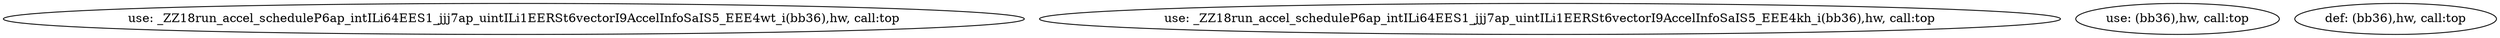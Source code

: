 digraph defuse_graph {
v0 [label = "use: _ZZ18run_accel_scheduleP6ap_intILi64EES1_jjj7ap_uintILi1EERSt6vectorI9AccelInfoSaIS5_EEE4wt_i(bb36),hw, call:top"];
v1 [label = "use: _ZZ18run_accel_scheduleP6ap_intILi64EES1_jjj7ap_uintILi1EERSt6vectorI9AccelInfoSaIS5_EEE4kh_i(bb36),hw, call:top"];
v2 [label = "use: (bb36),hw, call:top"];
v3 [label = "def: (bb36),hw, call:top"];
}
